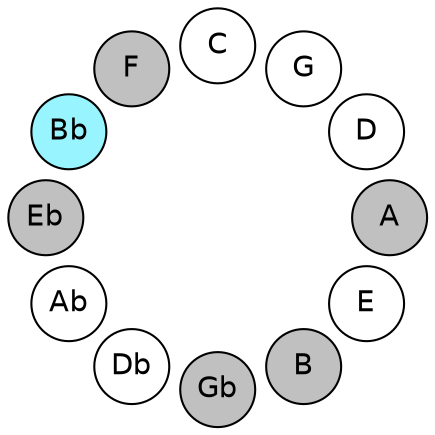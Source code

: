 
graph {

layout = circo;
mindist = .1

node [shape = circle, fontname = Helvetica, margin = 0, style = filled]
edge [style=invis]

subgraph 1 {
	E -- B -- Gb -- Db -- Ab -- Eb -- Bb -- F -- C -- G -- D -- A -- E
}

E [fillcolor = white];
B [fillcolor = gray];
Gb [fillcolor = gray];
Db [fillcolor = white];
Ab [fillcolor = white];
Eb [fillcolor = gray];
Bb [fillcolor = cadetblue1];
F [fillcolor = gray];
C [fillcolor = white];
G [fillcolor = white];
D [fillcolor = white];
A [fillcolor = gray];
}
